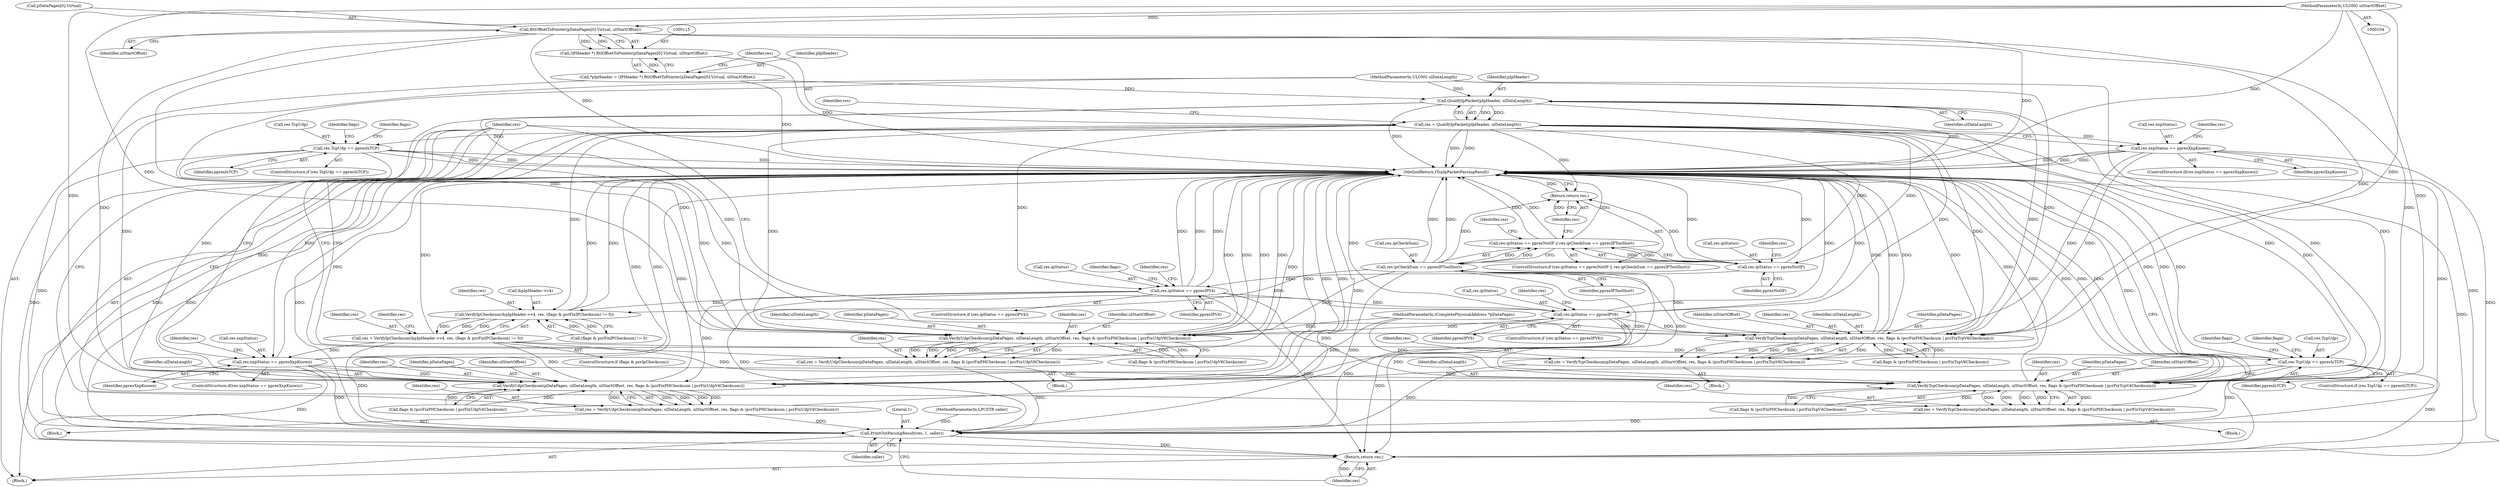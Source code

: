 digraph "0_kvm-guest-drivers-windows_fbfa4d1083ea84c5429992ca3e996d7d4fbc8238_0@array" {
"1000116" [label="(Call,RtlOffsetToPointer(pDataPages[0].Virtual, ulStartOffset))"];
"1000107" [label="(MethodParameterIn,ULONG ulStartOffset)"];
"1000114" [label="(Call,(IPHeader *) RtlOffsetToPointer(pDataPages[0].Virtual, ulStartOffset))"];
"1000112" [label="(Call,*pIpHeader = (IPHeader *) RtlOffsetToPointer(pDataPages[0].Virtual, ulStartOffset))"];
"1000126" [label="(Call,QualifyIpPacket(pIpHeader, ulDataLength))"];
"1000124" [label="(Call,res = QualifyIpPacket(pIpHeader, ulDataLength))"];
"1000131" [label="(Call,res.ipStatus == ppresNotIP)"];
"1000130" [label="(Call,res.ipStatus == ppresNotIP || res.ipCheckSum == ppresIPTooShort)"];
"1000141" [label="(Return,return res;)"];
"1000144" [label="(Call,res.ipStatus == ppresIPV4)"];
"1000156" [label="(Call,VerifyIpChecksum(&pIpHeader->v4, res, (flags & pcrFixIPChecksum) != 0))"];
"1000154" [label="(Call,res = VerifyIpChecksum(&pIpHeader->v4, res, (flags & pcrFixIPChecksum) != 0))"];
"1000168" [label="(Call,res.xxpStatus == ppresXxpKnown)"];
"1000188" [label="(Call,VerifyTcpChecksum(pDataPages, ulDataLength, ulStartOffset, res, flags & (pcrFixPHChecksum | pcrFixTcpV4Checksum)))"];
"1000186" [label="(Call,res = VerifyTcpChecksum(pDataPages, ulDataLength, ulStartOffset, res, flags & (pcrFixPHChecksum | pcrFixTcpV4Checksum)))"];
"1000275" [label="(Call,PrintOutParsingResult(res, 1, caller))"];
"1000279" [label="(Return,return res;)"];
"1000207" [label="(Call,VerifyUdpChecksum(pDataPages, ulDataLength, ulStartOffset, res, flags & (pcrFixPHChecksum | pcrFixUdpV4Checksum)))"];
"1000205" [label="(Call,res = VerifyUdpChecksum(pDataPages, ulDataLength, ulStartOffset, res, flags & (pcrFixPHChecksum | pcrFixUdpV4Checksum)))"];
"1000175" [label="(Call,res.TcpUdp == ppresIsTCP)"];
"1000219" [label="(Call,res.ipStatus == ppresIPV6)"];
"1000246" [label="(Call,VerifyTcpChecksum(pDataPages, ulDataLength, ulStartOffset, res, flags & (pcrFixPHChecksum | pcrFixTcpV6Checksum)))"];
"1000244" [label="(Call,res = VerifyTcpChecksum(pDataPages, ulDataLength, ulStartOffset, res, flags & (pcrFixPHChecksum | pcrFixTcpV6Checksum)))"];
"1000265" [label="(Call,VerifyUdpChecksum(pDataPages, ulDataLength, ulStartOffset, res, flags & (pcrFixPHChecksum | pcrFixUdpV6Checksum)))"];
"1000263" [label="(Call,res = VerifyUdpChecksum(pDataPages, ulDataLength, ulStartOffset, res, flags & (pcrFixPHChecksum | pcrFixUdpV6Checksum)))"];
"1000136" [label="(Call,res.ipCheckSum == ppresIPTooShort)"];
"1000226" [label="(Call,res.xxpStatus == ppresXxpKnown)"];
"1000233" [label="(Call,res.TcpUdp == ppresIsTCP)"];
"1000281" [label="(MethodReturn,tTcpIpPacketParsingResult)"];
"1000246" [label="(Call,VerifyTcpChecksum(pDataPages, ulDataLength, ulStartOffset, res, flags & (pcrFixPHChecksum | pcrFixTcpV6Checksum)))"];
"1000175" [label="(Call,res.TcpUdp == ppresIsTCP)"];
"1000244" [label="(Call,res = VerifyTcpChecksum(pDataPages, ulDataLength, ulStartOffset, res, flags & (pcrFixPHChecksum | pcrFixTcpV6Checksum)))"];
"1000249" [label="(Identifier,ulStartOffset)"];
"1000228" [label="(Identifier,res)"];
"1000142" [label="(Identifier,res)"];
"1000105" [label="(MethodParameterIn,tCompletePhysicalAddress *pDataPages)"];
"1000140" [label="(Identifier,ppresIPTooShort)"];
"1000235" [label="(Identifier,res)"];
"1000155" [label="(Identifier,res)"];
"1000251" [label="(Call,flags & (pcrFixPHChecksum | pcrFixTcpV6Checksum))"];
"1000267" [label="(Identifier,ulDataLength)"];
"1000266" [label="(Identifier,pDataPages)"];
"1000177" [label="(Identifier,res)"];
"1000150" [label="(ControlStructure,if (flags & pcrIpChecksum))"];
"1000192" [label="(Identifier,res)"];
"1000169" [label="(Call,res.xxpStatus)"];
"1000106" [label="(MethodParameterIn,ULONG ulDataLength)"];
"1000112" [label="(Call,*pIpHeader = (IPHeader *) RtlOffsetToPointer(pDataPages[0].Virtual, ulStartOffset))"];
"1000280" [label="(Identifier,res)"];
"1000145" [label="(Call,res.ipStatus)"];
"1000276" [label="(Identifier,res)"];
"1000193" [label="(Call,flags & (pcrFixPHChecksum | pcrFixTcpV4Checksum))"];
"1000189" [label="(Identifier,pDataPages)"];
"1000241" [label="(Identifier,flags)"];
"1000212" [label="(Call,flags & (pcrFixPHChecksum | pcrFixUdpV4Checksum))"];
"1000114" [label="(Call,(IPHeader *) RtlOffsetToPointer(pDataPages[0].Virtual, ulStartOffset))"];
"1000277" [label="(Literal,1)"];
"1000210" [label="(Identifier,ulStartOffset)"];
"1000226" [label="(Call,res.xxpStatus == ppresXxpKnown)"];
"1000141" [label="(Return,return res;)"];
"1000162" [label="(Call,(flags & pcrFixIPChecksum) != 0)"];
"1000183" [label="(Identifier,flags)"];
"1000156" [label="(Call,VerifyIpChecksum(&pIpHeader->v4, res, (flags & pcrFixIPChecksum) != 0))"];
"1000265" [label="(Call,VerifyUdpChecksum(pDataPages, ulDataLength, ulStartOffset, res, flags & (pcrFixPHChecksum | pcrFixUdpV6Checksum)))"];
"1000135" [label="(Identifier,ppresNotIP)"];
"1000129" [label="(ControlStructure,if (res.ipStatus == ppresNotIP || res.ipCheckSum == ppresIPTooShort))"];
"1000176" [label="(Call,res.TcpUdp)"];
"1000233" [label="(Call,res.TcpUdp == ppresIsTCP)"];
"1000219" [label="(Call,res.ipStatus == ppresIPV6)"];
"1000232" [label="(ControlStructure,if (res.TcpUdp == ppresIsTCP))"];
"1000209" [label="(Identifier,ulDataLength)"];
"1000275" [label="(Call,PrintOutParsingResult(res, 1, caller))"];
"1000185" [label="(Block,)"];
"1000260" [label="(Identifier,flags)"];
"1000220" [label="(Call,res.ipStatus)"];
"1000128" [label="(Identifier,ulDataLength)"];
"1000152" [label="(Identifier,flags)"];
"1000207" [label="(Call,VerifyUdpChecksum(pDataPages, ulDataLength, ulStartOffset, res, flags & (pcrFixPHChecksum | pcrFixUdpV4Checksum)))"];
"1000126" [label="(Call,QualifyIpPacket(pIpHeader, ulDataLength))"];
"1000263" [label="(Call,res = VerifyUdpChecksum(pDataPages, ulDataLength, ulStartOffset, res, flags & (pcrFixPHChecksum | pcrFixUdpV6Checksum)))"];
"1000132" [label="(Call,res.ipStatus)"];
"1000116" [label="(Call,RtlOffsetToPointer(pDataPages[0].Virtual, ulStartOffset))"];
"1000137" [label="(Call,res.ipCheckSum)"];
"1000204" [label="(Block,)"];
"1000234" [label="(Call,res.TcpUdp)"];
"1000269" [label="(Identifier,res)"];
"1000191" [label="(Identifier,ulStartOffset)"];
"1000188" [label="(Call,VerifyTcpChecksum(pDataPages, ulDataLength, ulStartOffset, res, flags & (pcrFixPHChecksum | pcrFixTcpV4Checksum)))"];
"1000279" [label="(Return,return res;)"];
"1000143" [label="(ControlStructure,if (res.ipStatus == ppresIPV4))"];
"1000250" [label="(Identifier,res)"];
"1000262" [label="(Block,)"];
"1000154" [label="(Call,res = VerifyIpChecksum(&pIpHeader->v4, res, (flags & pcrFixIPChecksum) != 0))"];
"1000117" [label="(Call,pDataPages[0].Virtual)"];
"1000138" [label="(Identifier,res)"];
"1000237" [label="(Identifier,ppresIsTCP)"];
"1000268" [label="(Identifier,ulStartOffset)"];
"1000110" [label="(Block,)"];
"1000170" [label="(Identifier,res)"];
"1000270" [label="(Call,flags & (pcrFixPHChecksum | pcrFixUdpV6Checksum))"];
"1000223" [label="(Identifier,ppresIPV6)"];
"1000113" [label="(Identifier,pIpHeader)"];
"1000206" [label="(Identifier,res)"];
"1000107" [label="(MethodParameterIn,ULONG ulStartOffset)"];
"1000202" [label="(Identifier,flags)"];
"1000211" [label="(Identifier,res)"];
"1000122" [label="(Identifier,ulStartOffset)"];
"1000187" [label="(Identifier,res)"];
"1000225" [label="(ControlStructure,if(res.xxpStatus == ppresXxpKnown))"];
"1000167" [label="(ControlStructure,if(res.xxpStatus == ppresXxpKnown))"];
"1000248" [label="(Identifier,ulDataLength)"];
"1000127" [label="(Identifier,pIpHeader)"];
"1000148" [label="(Identifier,ppresIPV4)"];
"1000146" [label="(Identifier,res)"];
"1000243" [label="(Block,)"];
"1000109" [label="(MethodParameterIn,LPCSTR caller)"];
"1000190" [label="(Identifier,ulDataLength)"];
"1000124" [label="(Call,res = QualifyIpPacket(pIpHeader, ulDataLength))"];
"1000144" [label="(Call,res.ipStatus == ppresIPV4)"];
"1000157" [label="(Call,&pIpHeader->v4)"];
"1000168" [label="(Call,res.xxpStatus == ppresXxpKnown)"];
"1000227" [label="(Call,res.xxpStatus)"];
"1000186" [label="(Call,res = VerifyTcpChecksum(pDataPages, ulDataLength, ulStartOffset, res, flags & (pcrFixPHChecksum | pcrFixTcpV4Checksum)))"];
"1000136" [label="(Call,res.ipCheckSum == ppresIPTooShort)"];
"1000161" [label="(Identifier,res)"];
"1000174" [label="(ControlStructure,if (res.TcpUdp == ppresIsTCP))"];
"1000131" [label="(Call,res.ipStatus == ppresNotIP)"];
"1000133" [label="(Identifier,res)"];
"1000221" [label="(Identifier,res)"];
"1000230" [label="(Identifier,ppresXxpKnown)"];
"1000125" [label="(Identifier,res)"];
"1000247" [label="(Identifier,pDataPages)"];
"1000264" [label="(Identifier,res)"];
"1000278" [label="(Identifier,caller)"];
"1000130" [label="(Call,res.ipStatus == ppresNotIP || res.ipCheckSum == ppresIPTooShort)"];
"1000245" [label="(Identifier,res)"];
"1000208" [label="(Identifier,pDataPages)"];
"1000218" [label="(ControlStructure,if (res.ipStatus == ppresIPV6))"];
"1000179" [label="(Identifier,ppresIsTCP)"];
"1000205" [label="(Call,res = VerifyUdpChecksum(pDataPages, ulDataLength, ulStartOffset, res, flags & (pcrFixPHChecksum | pcrFixUdpV4Checksum)))"];
"1000172" [label="(Identifier,ppresXxpKnown)"];
"1000116" -> "1000114"  [label="AST: "];
"1000116" -> "1000122"  [label="CFG: "];
"1000117" -> "1000116"  [label="AST: "];
"1000122" -> "1000116"  [label="AST: "];
"1000114" -> "1000116"  [label="CFG: "];
"1000116" -> "1000281"  [label="DDG: "];
"1000116" -> "1000281"  [label="DDG: "];
"1000116" -> "1000114"  [label="DDG: "];
"1000116" -> "1000114"  [label="DDG: "];
"1000107" -> "1000116"  [label="DDG: "];
"1000116" -> "1000188"  [label="DDG: "];
"1000116" -> "1000207"  [label="DDG: "];
"1000116" -> "1000246"  [label="DDG: "];
"1000116" -> "1000265"  [label="DDG: "];
"1000107" -> "1000104"  [label="AST: "];
"1000107" -> "1000281"  [label="DDG: "];
"1000107" -> "1000188"  [label="DDG: "];
"1000107" -> "1000207"  [label="DDG: "];
"1000107" -> "1000246"  [label="DDG: "];
"1000107" -> "1000265"  [label="DDG: "];
"1000114" -> "1000112"  [label="AST: "];
"1000115" -> "1000114"  [label="AST: "];
"1000112" -> "1000114"  [label="CFG: "];
"1000114" -> "1000281"  [label="DDG: "];
"1000114" -> "1000112"  [label="DDG: "];
"1000112" -> "1000110"  [label="AST: "];
"1000113" -> "1000112"  [label="AST: "];
"1000125" -> "1000112"  [label="CFG: "];
"1000112" -> "1000281"  [label="DDG: "];
"1000112" -> "1000126"  [label="DDG: "];
"1000126" -> "1000124"  [label="AST: "];
"1000126" -> "1000128"  [label="CFG: "];
"1000127" -> "1000126"  [label="AST: "];
"1000128" -> "1000126"  [label="AST: "];
"1000124" -> "1000126"  [label="CFG: "];
"1000126" -> "1000281"  [label="DDG: "];
"1000126" -> "1000281"  [label="DDG: "];
"1000126" -> "1000124"  [label="DDG: "];
"1000126" -> "1000124"  [label="DDG: "];
"1000106" -> "1000126"  [label="DDG: "];
"1000126" -> "1000188"  [label="DDG: "];
"1000126" -> "1000207"  [label="DDG: "];
"1000126" -> "1000246"  [label="DDG: "];
"1000126" -> "1000265"  [label="DDG: "];
"1000124" -> "1000110"  [label="AST: "];
"1000125" -> "1000124"  [label="AST: "];
"1000133" -> "1000124"  [label="CFG: "];
"1000124" -> "1000281"  [label="DDG: "];
"1000124" -> "1000281"  [label="DDG: "];
"1000124" -> "1000131"  [label="DDG: "];
"1000124" -> "1000136"  [label="DDG: "];
"1000124" -> "1000141"  [label="DDG: "];
"1000124" -> "1000144"  [label="DDG: "];
"1000124" -> "1000156"  [label="DDG: "];
"1000124" -> "1000168"  [label="DDG: "];
"1000124" -> "1000175"  [label="DDG: "];
"1000124" -> "1000188"  [label="DDG: "];
"1000124" -> "1000207"  [label="DDG: "];
"1000124" -> "1000219"  [label="DDG: "];
"1000124" -> "1000226"  [label="DDG: "];
"1000124" -> "1000233"  [label="DDG: "];
"1000124" -> "1000246"  [label="DDG: "];
"1000124" -> "1000265"  [label="DDG: "];
"1000124" -> "1000275"  [label="DDG: "];
"1000131" -> "1000130"  [label="AST: "];
"1000131" -> "1000135"  [label="CFG: "];
"1000132" -> "1000131"  [label="AST: "];
"1000135" -> "1000131"  [label="AST: "];
"1000138" -> "1000131"  [label="CFG: "];
"1000130" -> "1000131"  [label="CFG: "];
"1000131" -> "1000281"  [label="DDG: "];
"1000131" -> "1000281"  [label="DDG: "];
"1000131" -> "1000130"  [label="DDG: "];
"1000131" -> "1000130"  [label="DDG: "];
"1000131" -> "1000141"  [label="DDG: "];
"1000131" -> "1000144"  [label="DDG: "];
"1000130" -> "1000129"  [label="AST: "];
"1000130" -> "1000136"  [label="CFG: "];
"1000136" -> "1000130"  [label="AST: "];
"1000142" -> "1000130"  [label="CFG: "];
"1000146" -> "1000130"  [label="CFG: "];
"1000130" -> "1000281"  [label="DDG: "];
"1000130" -> "1000281"  [label="DDG: "];
"1000130" -> "1000281"  [label="DDG: "];
"1000136" -> "1000130"  [label="DDG: "];
"1000136" -> "1000130"  [label="DDG: "];
"1000141" -> "1000129"  [label="AST: "];
"1000141" -> "1000142"  [label="CFG: "];
"1000142" -> "1000141"  [label="AST: "];
"1000281" -> "1000141"  [label="CFG: "];
"1000141" -> "1000281"  [label="DDG: "];
"1000142" -> "1000141"  [label="DDG: "];
"1000136" -> "1000141"  [label="DDG: "];
"1000144" -> "1000143"  [label="AST: "];
"1000144" -> "1000148"  [label="CFG: "];
"1000145" -> "1000144"  [label="AST: "];
"1000148" -> "1000144"  [label="AST: "];
"1000152" -> "1000144"  [label="CFG: "];
"1000221" -> "1000144"  [label="CFG: "];
"1000144" -> "1000281"  [label="DDG: "];
"1000144" -> "1000281"  [label="DDG: "];
"1000144" -> "1000281"  [label="DDG: "];
"1000144" -> "1000156"  [label="DDG: "];
"1000144" -> "1000188"  [label="DDG: "];
"1000144" -> "1000207"  [label="DDG: "];
"1000144" -> "1000219"  [label="DDG: "];
"1000144" -> "1000275"  [label="DDG: "];
"1000144" -> "1000279"  [label="DDG: "];
"1000156" -> "1000154"  [label="AST: "];
"1000156" -> "1000162"  [label="CFG: "];
"1000157" -> "1000156"  [label="AST: "];
"1000161" -> "1000156"  [label="AST: "];
"1000162" -> "1000156"  [label="AST: "];
"1000154" -> "1000156"  [label="CFG: "];
"1000156" -> "1000281"  [label="DDG: "];
"1000156" -> "1000281"  [label="DDG: "];
"1000156" -> "1000154"  [label="DDG: "];
"1000156" -> "1000154"  [label="DDG: "];
"1000156" -> "1000154"  [label="DDG: "];
"1000136" -> "1000156"  [label="DDG: "];
"1000162" -> "1000156"  [label="DDG: "];
"1000162" -> "1000156"  [label="DDG: "];
"1000154" -> "1000150"  [label="AST: "];
"1000155" -> "1000154"  [label="AST: "];
"1000170" -> "1000154"  [label="CFG: "];
"1000154" -> "1000281"  [label="DDG: "];
"1000154" -> "1000168"  [label="DDG: "];
"1000154" -> "1000175"  [label="DDG: "];
"1000154" -> "1000188"  [label="DDG: "];
"1000154" -> "1000207"  [label="DDG: "];
"1000154" -> "1000275"  [label="DDG: "];
"1000168" -> "1000167"  [label="AST: "];
"1000168" -> "1000172"  [label="CFG: "];
"1000169" -> "1000168"  [label="AST: "];
"1000172" -> "1000168"  [label="AST: "];
"1000177" -> "1000168"  [label="CFG: "];
"1000276" -> "1000168"  [label="CFG: "];
"1000168" -> "1000281"  [label="DDG: "];
"1000168" -> "1000281"  [label="DDG: "];
"1000168" -> "1000281"  [label="DDG: "];
"1000168" -> "1000188"  [label="DDG: "];
"1000168" -> "1000207"  [label="DDG: "];
"1000168" -> "1000275"  [label="DDG: "];
"1000168" -> "1000279"  [label="DDG: "];
"1000188" -> "1000186"  [label="AST: "];
"1000188" -> "1000193"  [label="CFG: "];
"1000189" -> "1000188"  [label="AST: "];
"1000190" -> "1000188"  [label="AST: "];
"1000191" -> "1000188"  [label="AST: "];
"1000192" -> "1000188"  [label="AST: "];
"1000193" -> "1000188"  [label="AST: "];
"1000186" -> "1000188"  [label="CFG: "];
"1000188" -> "1000281"  [label="DDG: "];
"1000188" -> "1000281"  [label="DDG: "];
"1000188" -> "1000281"  [label="DDG: "];
"1000188" -> "1000281"  [label="DDG: "];
"1000188" -> "1000186"  [label="DDG: "];
"1000188" -> "1000186"  [label="DDG: "];
"1000188" -> "1000186"  [label="DDG: "];
"1000188" -> "1000186"  [label="DDG: "];
"1000188" -> "1000186"  [label="DDG: "];
"1000105" -> "1000188"  [label="DDG: "];
"1000106" -> "1000188"  [label="DDG: "];
"1000175" -> "1000188"  [label="DDG: "];
"1000136" -> "1000188"  [label="DDG: "];
"1000193" -> "1000188"  [label="DDG: "];
"1000193" -> "1000188"  [label="DDG: "];
"1000186" -> "1000185"  [label="AST: "];
"1000187" -> "1000186"  [label="AST: "];
"1000276" -> "1000186"  [label="CFG: "];
"1000186" -> "1000281"  [label="DDG: "];
"1000186" -> "1000275"  [label="DDG: "];
"1000275" -> "1000110"  [label="AST: "];
"1000275" -> "1000278"  [label="CFG: "];
"1000276" -> "1000275"  [label="AST: "];
"1000277" -> "1000275"  [label="AST: "];
"1000278" -> "1000275"  [label="AST: "];
"1000280" -> "1000275"  [label="CFG: "];
"1000275" -> "1000281"  [label="DDG: "];
"1000275" -> "1000281"  [label="DDG: "];
"1000275" -> "1000281"  [label="DDG: "];
"1000205" -> "1000275"  [label="DDG: "];
"1000263" -> "1000275"  [label="DDG: "];
"1000175" -> "1000275"  [label="DDG: "];
"1000244" -> "1000275"  [label="DDG: "];
"1000136" -> "1000275"  [label="DDG: "];
"1000226" -> "1000275"  [label="DDG: "];
"1000233" -> "1000275"  [label="DDG: "];
"1000219" -> "1000275"  [label="DDG: "];
"1000109" -> "1000275"  [label="DDG: "];
"1000275" -> "1000279"  [label="DDG: "];
"1000279" -> "1000110"  [label="AST: "];
"1000279" -> "1000280"  [label="CFG: "];
"1000280" -> "1000279"  [label="AST: "];
"1000281" -> "1000279"  [label="CFG: "];
"1000279" -> "1000281"  [label="DDG: "];
"1000280" -> "1000279"  [label="DDG: "];
"1000226" -> "1000279"  [label="DDG: "];
"1000175" -> "1000279"  [label="DDG: "];
"1000136" -> "1000279"  [label="DDG: "];
"1000233" -> "1000279"  [label="DDG: "];
"1000219" -> "1000279"  [label="DDG: "];
"1000207" -> "1000205"  [label="AST: "];
"1000207" -> "1000212"  [label="CFG: "];
"1000208" -> "1000207"  [label="AST: "];
"1000209" -> "1000207"  [label="AST: "];
"1000210" -> "1000207"  [label="AST: "];
"1000211" -> "1000207"  [label="AST: "];
"1000212" -> "1000207"  [label="AST: "];
"1000205" -> "1000207"  [label="CFG: "];
"1000207" -> "1000281"  [label="DDG: "];
"1000207" -> "1000281"  [label="DDG: "];
"1000207" -> "1000281"  [label="DDG: "];
"1000207" -> "1000281"  [label="DDG: "];
"1000207" -> "1000205"  [label="DDG: "];
"1000207" -> "1000205"  [label="DDG: "];
"1000207" -> "1000205"  [label="DDG: "];
"1000207" -> "1000205"  [label="DDG: "];
"1000207" -> "1000205"  [label="DDG: "];
"1000105" -> "1000207"  [label="DDG: "];
"1000106" -> "1000207"  [label="DDG: "];
"1000175" -> "1000207"  [label="DDG: "];
"1000136" -> "1000207"  [label="DDG: "];
"1000212" -> "1000207"  [label="DDG: "];
"1000212" -> "1000207"  [label="DDG: "];
"1000205" -> "1000204"  [label="AST: "];
"1000206" -> "1000205"  [label="AST: "];
"1000276" -> "1000205"  [label="CFG: "];
"1000205" -> "1000281"  [label="DDG: "];
"1000175" -> "1000174"  [label="AST: "];
"1000175" -> "1000179"  [label="CFG: "];
"1000176" -> "1000175"  [label="AST: "];
"1000179" -> "1000175"  [label="AST: "];
"1000183" -> "1000175"  [label="CFG: "];
"1000202" -> "1000175"  [label="CFG: "];
"1000175" -> "1000281"  [label="DDG: "];
"1000175" -> "1000281"  [label="DDG: "];
"1000175" -> "1000281"  [label="DDG: "];
"1000219" -> "1000218"  [label="AST: "];
"1000219" -> "1000223"  [label="CFG: "];
"1000220" -> "1000219"  [label="AST: "];
"1000223" -> "1000219"  [label="AST: "];
"1000228" -> "1000219"  [label="CFG: "];
"1000276" -> "1000219"  [label="CFG: "];
"1000219" -> "1000281"  [label="DDG: "];
"1000219" -> "1000281"  [label="DDG: "];
"1000219" -> "1000281"  [label="DDG: "];
"1000219" -> "1000246"  [label="DDG: "];
"1000219" -> "1000265"  [label="DDG: "];
"1000246" -> "1000244"  [label="AST: "];
"1000246" -> "1000251"  [label="CFG: "];
"1000247" -> "1000246"  [label="AST: "];
"1000248" -> "1000246"  [label="AST: "];
"1000249" -> "1000246"  [label="AST: "];
"1000250" -> "1000246"  [label="AST: "];
"1000251" -> "1000246"  [label="AST: "];
"1000244" -> "1000246"  [label="CFG: "];
"1000246" -> "1000281"  [label="DDG: "];
"1000246" -> "1000281"  [label="DDG: "];
"1000246" -> "1000281"  [label="DDG: "];
"1000246" -> "1000281"  [label="DDG: "];
"1000246" -> "1000244"  [label="DDG: "];
"1000246" -> "1000244"  [label="DDG: "];
"1000246" -> "1000244"  [label="DDG: "];
"1000246" -> "1000244"  [label="DDG: "];
"1000246" -> "1000244"  [label="DDG: "];
"1000105" -> "1000246"  [label="DDG: "];
"1000106" -> "1000246"  [label="DDG: "];
"1000136" -> "1000246"  [label="DDG: "];
"1000226" -> "1000246"  [label="DDG: "];
"1000233" -> "1000246"  [label="DDG: "];
"1000251" -> "1000246"  [label="DDG: "];
"1000251" -> "1000246"  [label="DDG: "];
"1000244" -> "1000243"  [label="AST: "];
"1000245" -> "1000244"  [label="AST: "];
"1000276" -> "1000244"  [label="CFG: "];
"1000244" -> "1000281"  [label="DDG: "];
"1000265" -> "1000263"  [label="AST: "];
"1000265" -> "1000270"  [label="CFG: "];
"1000266" -> "1000265"  [label="AST: "];
"1000267" -> "1000265"  [label="AST: "];
"1000268" -> "1000265"  [label="AST: "];
"1000269" -> "1000265"  [label="AST: "];
"1000270" -> "1000265"  [label="AST: "];
"1000263" -> "1000265"  [label="CFG: "];
"1000265" -> "1000281"  [label="DDG: "];
"1000265" -> "1000281"  [label="DDG: "];
"1000265" -> "1000281"  [label="DDG: "];
"1000265" -> "1000281"  [label="DDG: "];
"1000265" -> "1000263"  [label="DDG: "];
"1000265" -> "1000263"  [label="DDG: "];
"1000265" -> "1000263"  [label="DDG: "];
"1000265" -> "1000263"  [label="DDG: "];
"1000265" -> "1000263"  [label="DDG: "];
"1000105" -> "1000265"  [label="DDG: "];
"1000106" -> "1000265"  [label="DDG: "];
"1000136" -> "1000265"  [label="DDG: "];
"1000226" -> "1000265"  [label="DDG: "];
"1000233" -> "1000265"  [label="DDG: "];
"1000270" -> "1000265"  [label="DDG: "];
"1000270" -> "1000265"  [label="DDG: "];
"1000263" -> "1000262"  [label="AST: "];
"1000264" -> "1000263"  [label="AST: "];
"1000276" -> "1000263"  [label="CFG: "];
"1000263" -> "1000281"  [label="DDG: "];
"1000136" -> "1000140"  [label="CFG: "];
"1000137" -> "1000136"  [label="AST: "];
"1000140" -> "1000136"  [label="AST: "];
"1000136" -> "1000281"  [label="DDG: "];
"1000136" -> "1000281"  [label="DDG: "];
"1000226" -> "1000225"  [label="AST: "];
"1000226" -> "1000230"  [label="CFG: "];
"1000227" -> "1000226"  [label="AST: "];
"1000230" -> "1000226"  [label="AST: "];
"1000235" -> "1000226"  [label="CFG: "];
"1000276" -> "1000226"  [label="CFG: "];
"1000226" -> "1000281"  [label="DDG: "];
"1000226" -> "1000281"  [label="DDG: "];
"1000226" -> "1000281"  [label="DDG: "];
"1000233" -> "1000232"  [label="AST: "];
"1000233" -> "1000237"  [label="CFG: "];
"1000234" -> "1000233"  [label="AST: "];
"1000237" -> "1000233"  [label="AST: "];
"1000241" -> "1000233"  [label="CFG: "];
"1000260" -> "1000233"  [label="CFG: "];
"1000233" -> "1000281"  [label="DDG: "];
"1000233" -> "1000281"  [label="DDG: "];
"1000233" -> "1000281"  [label="DDG: "];
}
